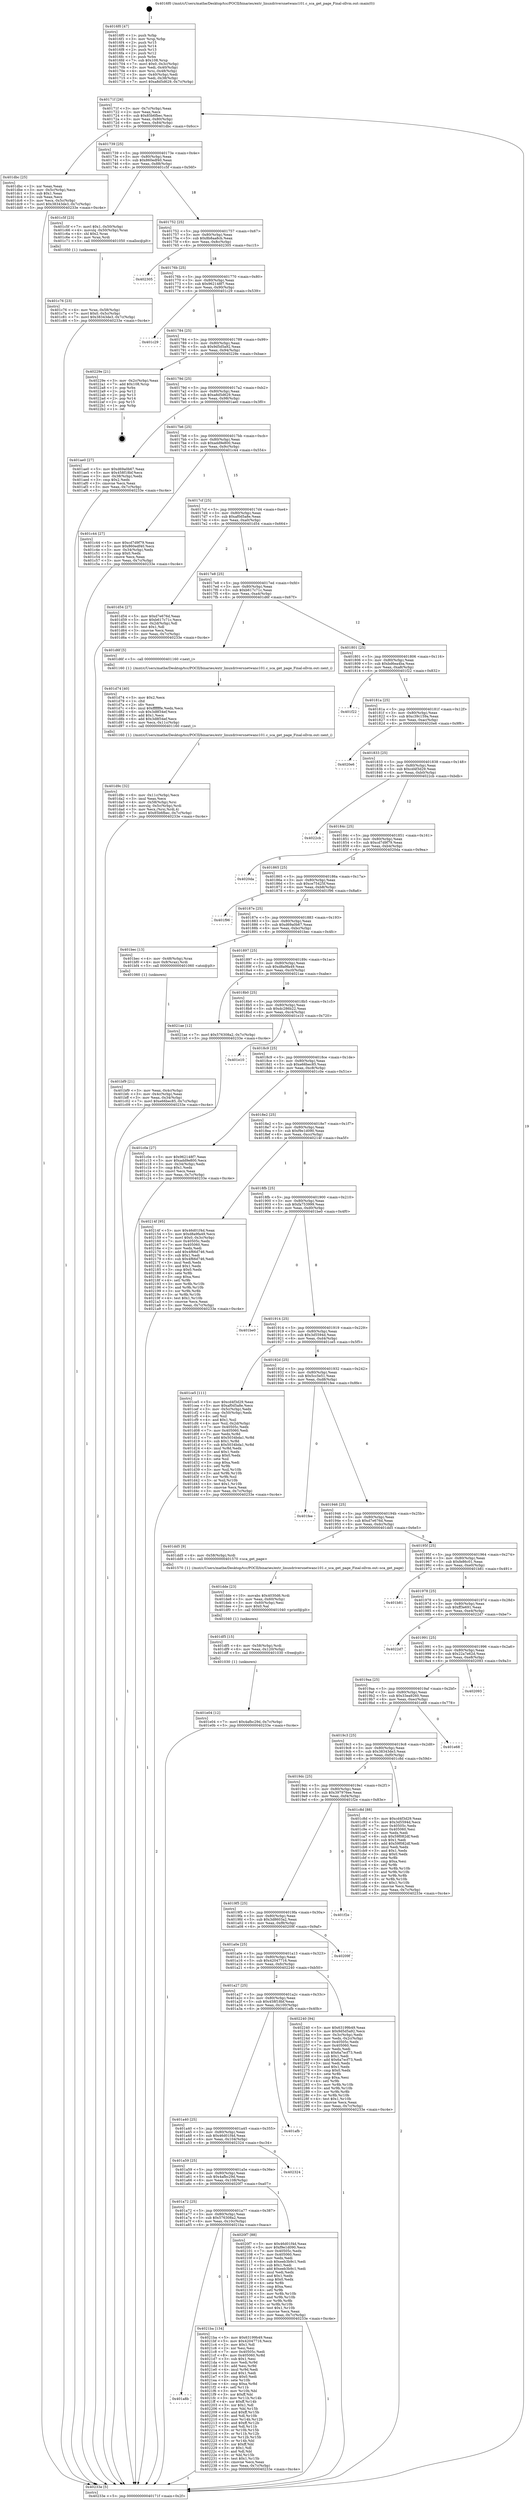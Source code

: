 digraph "0x4016f0" {
  label = "0x4016f0 (/mnt/c/Users/mathe/Desktop/tcc/POCII/binaries/extr_linuxdriversnetwanc101.c_sca_get_page_Final-ollvm.out::main(0))"
  labelloc = "t"
  node[shape=record]

  Entry [label="",width=0.3,height=0.3,shape=circle,fillcolor=black,style=filled]
  "0x40171f" [label="{
     0x40171f [26]\l
     | [instrs]\l
     &nbsp;&nbsp;0x40171f \<+3\>: mov -0x7c(%rbp),%eax\l
     &nbsp;&nbsp;0x401722 \<+2\>: mov %eax,%ecx\l
     &nbsp;&nbsp;0x401724 \<+6\>: sub $0x85b6fbec,%ecx\l
     &nbsp;&nbsp;0x40172a \<+3\>: mov %eax,-0x80(%rbp)\l
     &nbsp;&nbsp;0x40172d \<+6\>: mov %ecx,-0x84(%rbp)\l
     &nbsp;&nbsp;0x401733 \<+6\>: je 0000000000401dbc \<main+0x6cc\>\l
  }"]
  "0x401dbc" [label="{
     0x401dbc [25]\l
     | [instrs]\l
     &nbsp;&nbsp;0x401dbc \<+2\>: xor %eax,%eax\l
     &nbsp;&nbsp;0x401dbe \<+3\>: mov -0x5c(%rbp),%ecx\l
     &nbsp;&nbsp;0x401dc1 \<+3\>: sub $0x1,%eax\l
     &nbsp;&nbsp;0x401dc4 \<+2\>: sub %eax,%ecx\l
     &nbsp;&nbsp;0x401dc6 \<+3\>: mov %ecx,-0x5c(%rbp)\l
     &nbsp;&nbsp;0x401dc9 \<+7\>: movl $0x38343de3,-0x7c(%rbp)\l
     &nbsp;&nbsp;0x401dd0 \<+5\>: jmp 000000000040233e \<main+0xc4e\>\l
  }"]
  "0x401739" [label="{
     0x401739 [25]\l
     | [instrs]\l
     &nbsp;&nbsp;0x401739 \<+5\>: jmp 000000000040173e \<main+0x4e\>\l
     &nbsp;&nbsp;0x40173e \<+3\>: mov -0x80(%rbp),%eax\l
     &nbsp;&nbsp;0x401741 \<+5\>: sub $0x860edf40,%eax\l
     &nbsp;&nbsp;0x401746 \<+6\>: mov %eax,-0x88(%rbp)\l
     &nbsp;&nbsp;0x40174c \<+6\>: je 0000000000401c5f \<main+0x56f\>\l
  }"]
  Exit [label="",width=0.3,height=0.3,shape=circle,fillcolor=black,style=filled,peripheries=2]
  "0x401c5f" [label="{
     0x401c5f [23]\l
     | [instrs]\l
     &nbsp;&nbsp;0x401c5f \<+7\>: movl $0x1,-0x50(%rbp)\l
     &nbsp;&nbsp;0x401c66 \<+4\>: movslq -0x50(%rbp),%rax\l
     &nbsp;&nbsp;0x401c6a \<+4\>: shl $0x2,%rax\l
     &nbsp;&nbsp;0x401c6e \<+3\>: mov %rax,%rdi\l
     &nbsp;&nbsp;0x401c71 \<+5\>: call 0000000000401050 \<malloc@plt\>\l
     | [calls]\l
     &nbsp;&nbsp;0x401050 \{1\} (unknown)\l
  }"]
  "0x401752" [label="{
     0x401752 [25]\l
     | [instrs]\l
     &nbsp;&nbsp;0x401752 \<+5\>: jmp 0000000000401757 \<main+0x67\>\l
     &nbsp;&nbsp;0x401757 \<+3\>: mov -0x80(%rbp),%eax\l
     &nbsp;&nbsp;0x40175a \<+5\>: sub $0x8b8aa8cb,%eax\l
     &nbsp;&nbsp;0x40175f \<+6\>: mov %eax,-0x8c(%rbp)\l
     &nbsp;&nbsp;0x401765 \<+6\>: je 0000000000402305 \<main+0xc15\>\l
  }"]
  "0x401a8b" [label="{
     0x401a8b\l
  }", style=dashed]
  "0x402305" [label="{
     0x402305\l
  }", style=dashed]
  "0x40176b" [label="{
     0x40176b [25]\l
     | [instrs]\l
     &nbsp;&nbsp;0x40176b \<+5\>: jmp 0000000000401770 \<main+0x80\>\l
     &nbsp;&nbsp;0x401770 \<+3\>: mov -0x80(%rbp),%eax\l
     &nbsp;&nbsp;0x401773 \<+5\>: sub $0x962148f7,%eax\l
     &nbsp;&nbsp;0x401778 \<+6\>: mov %eax,-0x90(%rbp)\l
     &nbsp;&nbsp;0x40177e \<+6\>: je 0000000000401c29 \<main+0x539\>\l
  }"]
  "0x4021ba" [label="{
     0x4021ba [134]\l
     | [instrs]\l
     &nbsp;&nbsp;0x4021ba \<+5\>: mov $0x63199b49,%eax\l
     &nbsp;&nbsp;0x4021bf \<+5\>: mov $0x42047716,%ecx\l
     &nbsp;&nbsp;0x4021c4 \<+2\>: mov $0x1,%dl\l
     &nbsp;&nbsp;0x4021c6 \<+2\>: xor %esi,%esi\l
     &nbsp;&nbsp;0x4021c8 \<+7\>: mov 0x40505c,%edi\l
     &nbsp;&nbsp;0x4021cf \<+8\>: mov 0x405060,%r8d\l
     &nbsp;&nbsp;0x4021d7 \<+3\>: sub $0x1,%esi\l
     &nbsp;&nbsp;0x4021da \<+3\>: mov %edi,%r9d\l
     &nbsp;&nbsp;0x4021dd \<+3\>: add %esi,%r9d\l
     &nbsp;&nbsp;0x4021e0 \<+4\>: imul %r9d,%edi\l
     &nbsp;&nbsp;0x4021e4 \<+3\>: and $0x1,%edi\l
     &nbsp;&nbsp;0x4021e7 \<+3\>: cmp $0x0,%edi\l
     &nbsp;&nbsp;0x4021ea \<+4\>: sete %r10b\l
     &nbsp;&nbsp;0x4021ee \<+4\>: cmp $0xa,%r8d\l
     &nbsp;&nbsp;0x4021f2 \<+4\>: setl %r11b\l
     &nbsp;&nbsp;0x4021f6 \<+3\>: mov %r10b,%bl\l
     &nbsp;&nbsp;0x4021f9 \<+3\>: xor $0xff,%bl\l
     &nbsp;&nbsp;0x4021fc \<+3\>: mov %r11b,%r14b\l
     &nbsp;&nbsp;0x4021ff \<+4\>: xor $0xff,%r14b\l
     &nbsp;&nbsp;0x402203 \<+3\>: xor $0x1,%dl\l
     &nbsp;&nbsp;0x402206 \<+3\>: mov %bl,%r15b\l
     &nbsp;&nbsp;0x402209 \<+4\>: and $0xff,%r15b\l
     &nbsp;&nbsp;0x40220d \<+3\>: and %dl,%r10b\l
     &nbsp;&nbsp;0x402210 \<+3\>: mov %r14b,%r12b\l
     &nbsp;&nbsp;0x402213 \<+4\>: and $0xff,%r12b\l
     &nbsp;&nbsp;0x402217 \<+3\>: and %dl,%r11b\l
     &nbsp;&nbsp;0x40221a \<+3\>: or %r10b,%r15b\l
     &nbsp;&nbsp;0x40221d \<+3\>: or %r11b,%r12b\l
     &nbsp;&nbsp;0x402220 \<+3\>: xor %r12b,%r15b\l
     &nbsp;&nbsp;0x402223 \<+3\>: or %r14b,%bl\l
     &nbsp;&nbsp;0x402226 \<+3\>: xor $0xff,%bl\l
     &nbsp;&nbsp;0x402229 \<+3\>: or $0x1,%dl\l
     &nbsp;&nbsp;0x40222c \<+2\>: and %dl,%bl\l
     &nbsp;&nbsp;0x40222e \<+3\>: or %bl,%r15b\l
     &nbsp;&nbsp;0x402231 \<+4\>: test $0x1,%r15b\l
     &nbsp;&nbsp;0x402235 \<+3\>: cmovne %ecx,%eax\l
     &nbsp;&nbsp;0x402238 \<+3\>: mov %eax,-0x7c(%rbp)\l
     &nbsp;&nbsp;0x40223b \<+5\>: jmp 000000000040233e \<main+0xc4e\>\l
  }"]
  "0x401c29" [label="{
     0x401c29\l
  }", style=dashed]
  "0x401784" [label="{
     0x401784 [25]\l
     | [instrs]\l
     &nbsp;&nbsp;0x401784 \<+5\>: jmp 0000000000401789 \<main+0x99\>\l
     &nbsp;&nbsp;0x401789 \<+3\>: mov -0x80(%rbp),%eax\l
     &nbsp;&nbsp;0x40178c \<+5\>: sub $0x9d5d5a92,%eax\l
     &nbsp;&nbsp;0x401791 \<+6\>: mov %eax,-0x94(%rbp)\l
     &nbsp;&nbsp;0x401797 \<+6\>: je 000000000040229e \<main+0xbae\>\l
  }"]
  "0x401a72" [label="{
     0x401a72 [25]\l
     | [instrs]\l
     &nbsp;&nbsp;0x401a72 \<+5\>: jmp 0000000000401a77 \<main+0x387\>\l
     &nbsp;&nbsp;0x401a77 \<+3\>: mov -0x80(%rbp),%eax\l
     &nbsp;&nbsp;0x401a7a \<+5\>: sub $0x576308a2,%eax\l
     &nbsp;&nbsp;0x401a7f \<+6\>: mov %eax,-0x10c(%rbp)\l
     &nbsp;&nbsp;0x401a85 \<+6\>: je 00000000004021ba \<main+0xaca\>\l
  }"]
  "0x40229e" [label="{
     0x40229e [21]\l
     | [instrs]\l
     &nbsp;&nbsp;0x40229e \<+3\>: mov -0x2c(%rbp),%eax\l
     &nbsp;&nbsp;0x4022a1 \<+7\>: add $0x108,%rsp\l
     &nbsp;&nbsp;0x4022a8 \<+1\>: pop %rbx\l
     &nbsp;&nbsp;0x4022a9 \<+2\>: pop %r12\l
     &nbsp;&nbsp;0x4022ab \<+2\>: pop %r13\l
     &nbsp;&nbsp;0x4022ad \<+2\>: pop %r14\l
     &nbsp;&nbsp;0x4022af \<+2\>: pop %r15\l
     &nbsp;&nbsp;0x4022b1 \<+1\>: pop %rbp\l
     &nbsp;&nbsp;0x4022b2 \<+1\>: ret\l
  }"]
  "0x40179d" [label="{
     0x40179d [25]\l
     | [instrs]\l
     &nbsp;&nbsp;0x40179d \<+5\>: jmp 00000000004017a2 \<main+0xb2\>\l
     &nbsp;&nbsp;0x4017a2 \<+3\>: mov -0x80(%rbp),%eax\l
     &nbsp;&nbsp;0x4017a5 \<+5\>: sub $0xa8d5d629,%eax\l
     &nbsp;&nbsp;0x4017aa \<+6\>: mov %eax,-0x98(%rbp)\l
     &nbsp;&nbsp;0x4017b0 \<+6\>: je 0000000000401ae0 \<main+0x3f0\>\l
  }"]
  "0x4020f7" [label="{
     0x4020f7 [88]\l
     | [instrs]\l
     &nbsp;&nbsp;0x4020f7 \<+5\>: mov $0x46d01f4d,%eax\l
     &nbsp;&nbsp;0x4020fc \<+5\>: mov $0xf9e1d090,%ecx\l
     &nbsp;&nbsp;0x402101 \<+7\>: mov 0x40505c,%edx\l
     &nbsp;&nbsp;0x402108 \<+7\>: mov 0x405060,%esi\l
     &nbsp;&nbsp;0x40210f \<+2\>: mov %edx,%edi\l
     &nbsp;&nbsp;0x402111 \<+6\>: sub $0xeeb3b9c1,%edi\l
     &nbsp;&nbsp;0x402117 \<+3\>: sub $0x1,%edi\l
     &nbsp;&nbsp;0x40211a \<+6\>: add $0xeeb3b9c1,%edi\l
     &nbsp;&nbsp;0x402120 \<+3\>: imul %edi,%edx\l
     &nbsp;&nbsp;0x402123 \<+3\>: and $0x1,%edx\l
     &nbsp;&nbsp;0x402126 \<+3\>: cmp $0x0,%edx\l
     &nbsp;&nbsp;0x402129 \<+4\>: sete %r8b\l
     &nbsp;&nbsp;0x40212d \<+3\>: cmp $0xa,%esi\l
     &nbsp;&nbsp;0x402130 \<+4\>: setl %r9b\l
     &nbsp;&nbsp;0x402134 \<+3\>: mov %r8b,%r10b\l
     &nbsp;&nbsp;0x402137 \<+3\>: and %r9b,%r10b\l
     &nbsp;&nbsp;0x40213a \<+3\>: xor %r9b,%r8b\l
     &nbsp;&nbsp;0x40213d \<+3\>: or %r8b,%r10b\l
     &nbsp;&nbsp;0x402140 \<+4\>: test $0x1,%r10b\l
     &nbsp;&nbsp;0x402144 \<+3\>: cmovne %ecx,%eax\l
     &nbsp;&nbsp;0x402147 \<+3\>: mov %eax,-0x7c(%rbp)\l
     &nbsp;&nbsp;0x40214a \<+5\>: jmp 000000000040233e \<main+0xc4e\>\l
  }"]
  "0x401ae0" [label="{
     0x401ae0 [27]\l
     | [instrs]\l
     &nbsp;&nbsp;0x401ae0 \<+5\>: mov $0xd69a0b67,%eax\l
     &nbsp;&nbsp;0x401ae5 \<+5\>: mov $0x458f18bf,%ecx\l
     &nbsp;&nbsp;0x401aea \<+3\>: mov -0x38(%rbp),%edx\l
     &nbsp;&nbsp;0x401aed \<+3\>: cmp $0x2,%edx\l
     &nbsp;&nbsp;0x401af0 \<+3\>: cmovne %ecx,%eax\l
     &nbsp;&nbsp;0x401af3 \<+3\>: mov %eax,-0x7c(%rbp)\l
     &nbsp;&nbsp;0x401af6 \<+5\>: jmp 000000000040233e \<main+0xc4e\>\l
  }"]
  "0x4017b6" [label="{
     0x4017b6 [25]\l
     | [instrs]\l
     &nbsp;&nbsp;0x4017b6 \<+5\>: jmp 00000000004017bb \<main+0xcb\>\l
     &nbsp;&nbsp;0x4017bb \<+3\>: mov -0x80(%rbp),%eax\l
     &nbsp;&nbsp;0x4017be \<+5\>: sub $0xadd9e800,%eax\l
     &nbsp;&nbsp;0x4017c3 \<+6\>: mov %eax,-0x9c(%rbp)\l
     &nbsp;&nbsp;0x4017c9 \<+6\>: je 0000000000401c44 \<main+0x554\>\l
  }"]
  "0x40233e" [label="{
     0x40233e [5]\l
     | [instrs]\l
     &nbsp;&nbsp;0x40233e \<+5\>: jmp 000000000040171f \<main+0x2f\>\l
  }"]
  "0x4016f0" [label="{
     0x4016f0 [47]\l
     | [instrs]\l
     &nbsp;&nbsp;0x4016f0 \<+1\>: push %rbp\l
     &nbsp;&nbsp;0x4016f1 \<+3\>: mov %rsp,%rbp\l
     &nbsp;&nbsp;0x4016f4 \<+2\>: push %r15\l
     &nbsp;&nbsp;0x4016f6 \<+2\>: push %r14\l
     &nbsp;&nbsp;0x4016f8 \<+2\>: push %r13\l
     &nbsp;&nbsp;0x4016fa \<+2\>: push %r12\l
     &nbsp;&nbsp;0x4016fc \<+1\>: push %rbx\l
     &nbsp;&nbsp;0x4016fd \<+7\>: sub $0x108,%rsp\l
     &nbsp;&nbsp;0x401704 \<+7\>: movl $0x0,-0x3c(%rbp)\l
     &nbsp;&nbsp;0x40170b \<+3\>: mov %edi,-0x40(%rbp)\l
     &nbsp;&nbsp;0x40170e \<+4\>: mov %rsi,-0x48(%rbp)\l
     &nbsp;&nbsp;0x401712 \<+3\>: mov -0x40(%rbp),%edi\l
     &nbsp;&nbsp;0x401715 \<+3\>: mov %edi,-0x38(%rbp)\l
     &nbsp;&nbsp;0x401718 \<+7\>: movl $0xa8d5d629,-0x7c(%rbp)\l
  }"]
  "0x401a59" [label="{
     0x401a59 [25]\l
     | [instrs]\l
     &nbsp;&nbsp;0x401a59 \<+5\>: jmp 0000000000401a5e \<main+0x36e\>\l
     &nbsp;&nbsp;0x401a5e \<+3\>: mov -0x80(%rbp),%eax\l
     &nbsp;&nbsp;0x401a61 \<+5\>: sub $0x4afbc29d,%eax\l
     &nbsp;&nbsp;0x401a66 \<+6\>: mov %eax,-0x108(%rbp)\l
     &nbsp;&nbsp;0x401a6c \<+6\>: je 00000000004020f7 \<main+0xa07\>\l
  }"]
  "0x401c44" [label="{
     0x401c44 [27]\l
     | [instrs]\l
     &nbsp;&nbsp;0x401c44 \<+5\>: mov $0xcd7d9f79,%eax\l
     &nbsp;&nbsp;0x401c49 \<+5\>: mov $0x860edf40,%ecx\l
     &nbsp;&nbsp;0x401c4e \<+3\>: mov -0x34(%rbp),%edx\l
     &nbsp;&nbsp;0x401c51 \<+3\>: cmp $0x0,%edx\l
     &nbsp;&nbsp;0x401c54 \<+3\>: cmove %ecx,%eax\l
     &nbsp;&nbsp;0x401c57 \<+3\>: mov %eax,-0x7c(%rbp)\l
     &nbsp;&nbsp;0x401c5a \<+5\>: jmp 000000000040233e \<main+0xc4e\>\l
  }"]
  "0x4017cf" [label="{
     0x4017cf [25]\l
     | [instrs]\l
     &nbsp;&nbsp;0x4017cf \<+5\>: jmp 00000000004017d4 \<main+0xe4\>\l
     &nbsp;&nbsp;0x4017d4 \<+3\>: mov -0x80(%rbp),%eax\l
     &nbsp;&nbsp;0x4017d7 \<+5\>: sub $0xaf0d5a8e,%eax\l
     &nbsp;&nbsp;0x4017dc \<+6\>: mov %eax,-0xa0(%rbp)\l
     &nbsp;&nbsp;0x4017e2 \<+6\>: je 0000000000401d54 \<main+0x664\>\l
  }"]
  "0x402324" [label="{
     0x402324\l
  }", style=dashed]
  "0x401d54" [label="{
     0x401d54 [27]\l
     | [instrs]\l
     &nbsp;&nbsp;0x401d54 \<+5\>: mov $0xd7e676d,%eax\l
     &nbsp;&nbsp;0x401d59 \<+5\>: mov $0xb617c71c,%ecx\l
     &nbsp;&nbsp;0x401d5e \<+3\>: mov -0x2d(%rbp),%dl\l
     &nbsp;&nbsp;0x401d61 \<+3\>: test $0x1,%dl\l
     &nbsp;&nbsp;0x401d64 \<+3\>: cmovne %ecx,%eax\l
     &nbsp;&nbsp;0x401d67 \<+3\>: mov %eax,-0x7c(%rbp)\l
     &nbsp;&nbsp;0x401d6a \<+5\>: jmp 000000000040233e \<main+0xc4e\>\l
  }"]
  "0x4017e8" [label="{
     0x4017e8 [25]\l
     | [instrs]\l
     &nbsp;&nbsp;0x4017e8 \<+5\>: jmp 00000000004017ed \<main+0xfd\>\l
     &nbsp;&nbsp;0x4017ed \<+3\>: mov -0x80(%rbp),%eax\l
     &nbsp;&nbsp;0x4017f0 \<+5\>: sub $0xb617c71c,%eax\l
     &nbsp;&nbsp;0x4017f5 \<+6\>: mov %eax,-0xa4(%rbp)\l
     &nbsp;&nbsp;0x4017fb \<+6\>: je 0000000000401d6f \<main+0x67f\>\l
  }"]
  "0x401a40" [label="{
     0x401a40 [25]\l
     | [instrs]\l
     &nbsp;&nbsp;0x401a40 \<+5\>: jmp 0000000000401a45 \<main+0x355\>\l
     &nbsp;&nbsp;0x401a45 \<+3\>: mov -0x80(%rbp),%eax\l
     &nbsp;&nbsp;0x401a48 \<+5\>: sub $0x46d01f4d,%eax\l
     &nbsp;&nbsp;0x401a4d \<+6\>: mov %eax,-0x104(%rbp)\l
     &nbsp;&nbsp;0x401a53 \<+6\>: je 0000000000402324 \<main+0xc34\>\l
  }"]
  "0x401d6f" [label="{
     0x401d6f [5]\l
     | [instrs]\l
     &nbsp;&nbsp;0x401d6f \<+5\>: call 0000000000401160 \<next_i\>\l
     | [calls]\l
     &nbsp;&nbsp;0x401160 \{1\} (/mnt/c/Users/mathe/Desktop/tcc/POCII/binaries/extr_linuxdriversnetwanc101.c_sca_get_page_Final-ollvm.out::next_i)\l
  }"]
  "0x401801" [label="{
     0x401801 [25]\l
     | [instrs]\l
     &nbsp;&nbsp;0x401801 \<+5\>: jmp 0000000000401806 \<main+0x116\>\l
     &nbsp;&nbsp;0x401806 \<+3\>: mov -0x80(%rbp),%eax\l
     &nbsp;&nbsp;0x401809 \<+5\>: sub $0xbd6ea4ba,%eax\l
     &nbsp;&nbsp;0x40180e \<+6\>: mov %eax,-0xa8(%rbp)\l
     &nbsp;&nbsp;0x401814 \<+6\>: je 0000000000401f22 \<main+0x832\>\l
  }"]
  "0x401afb" [label="{
     0x401afb\l
  }", style=dashed]
  "0x401f22" [label="{
     0x401f22\l
  }", style=dashed]
  "0x40181a" [label="{
     0x40181a [25]\l
     | [instrs]\l
     &nbsp;&nbsp;0x40181a \<+5\>: jmp 000000000040181f \<main+0x12f\>\l
     &nbsp;&nbsp;0x40181f \<+3\>: mov -0x80(%rbp),%eax\l
     &nbsp;&nbsp;0x401822 \<+5\>: sub $0xc39c159a,%eax\l
     &nbsp;&nbsp;0x401827 \<+6\>: mov %eax,-0xac(%rbp)\l
     &nbsp;&nbsp;0x40182d \<+6\>: je 00000000004020e6 \<main+0x9f6\>\l
  }"]
  "0x401a27" [label="{
     0x401a27 [25]\l
     | [instrs]\l
     &nbsp;&nbsp;0x401a27 \<+5\>: jmp 0000000000401a2c \<main+0x33c\>\l
     &nbsp;&nbsp;0x401a2c \<+3\>: mov -0x80(%rbp),%eax\l
     &nbsp;&nbsp;0x401a2f \<+5\>: sub $0x458f18bf,%eax\l
     &nbsp;&nbsp;0x401a34 \<+6\>: mov %eax,-0x100(%rbp)\l
     &nbsp;&nbsp;0x401a3a \<+6\>: je 0000000000401afb \<main+0x40b\>\l
  }"]
  "0x4020e6" [label="{
     0x4020e6\l
  }", style=dashed]
  "0x401833" [label="{
     0x401833 [25]\l
     | [instrs]\l
     &nbsp;&nbsp;0x401833 \<+5\>: jmp 0000000000401838 \<main+0x148\>\l
     &nbsp;&nbsp;0x401838 \<+3\>: mov -0x80(%rbp),%eax\l
     &nbsp;&nbsp;0x40183b \<+5\>: sub $0xcd4f3d29,%eax\l
     &nbsp;&nbsp;0x401840 \<+6\>: mov %eax,-0xb0(%rbp)\l
     &nbsp;&nbsp;0x401846 \<+6\>: je 00000000004022cb \<main+0xbdb\>\l
  }"]
  "0x402240" [label="{
     0x402240 [94]\l
     | [instrs]\l
     &nbsp;&nbsp;0x402240 \<+5\>: mov $0x63199b49,%eax\l
     &nbsp;&nbsp;0x402245 \<+5\>: mov $0x9d5d5a92,%ecx\l
     &nbsp;&nbsp;0x40224a \<+3\>: mov -0x3c(%rbp),%edx\l
     &nbsp;&nbsp;0x40224d \<+3\>: mov %edx,-0x2c(%rbp)\l
     &nbsp;&nbsp;0x402250 \<+7\>: mov 0x40505c,%edx\l
     &nbsp;&nbsp;0x402257 \<+7\>: mov 0x405060,%esi\l
     &nbsp;&nbsp;0x40225e \<+2\>: mov %edx,%edi\l
     &nbsp;&nbsp;0x402260 \<+6\>: sub $0x6a7ecf73,%edi\l
     &nbsp;&nbsp;0x402266 \<+3\>: sub $0x1,%edi\l
     &nbsp;&nbsp;0x402269 \<+6\>: add $0x6a7ecf73,%edi\l
     &nbsp;&nbsp;0x40226f \<+3\>: imul %edi,%edx\l
     &nbsp;&nbsp;0x402272 \<+3\>: and $0x1,%edx\l
     &nbsp;&nbsp;0x402275 \<+3\>: cmp $0x0,%edx\l
     &nbsp;&nbsp;0x402278 \<+4\>: sete %r8b\l
     &nbsp;&nbsp;0x40227c \<+3\>: cmp $0xa,%esi\l
     &nbsp;&nbsp;0x40227f \<+4\>: setl %r9b\l
     &nbsp;&nbsp;0x402283 \<+3\>: mov %r8b,%r10b\l
     &nbsp;&nbsp;0x402286 \<+3\>: and %r9b,%r10b\l
     &nbsp;&nbsp;0x402289 \<+3\>: xor %r9b,%r8b\l
     &nbsp;&nbsp;0x40228c \<+3\>: or %r8b,%r10b\l
     &nbsp;&nbsp;0x40228f \<+4\>: test $0x1,%r10b\l
     &nbsp;&nbsp;0x402293 \<+3\>: cmovne %ecx,%eax\l
     &nbsp;&nbsp;0x402296 \<+3\>: mov %eax,-0x7c(%rbp)\l
     &nbsp;&nbsp;0x402299 \<+5\>: jmp 000000000040233e \<main+0xc4e\>\l
  }"]
  "0x4022cb" [label="{
     0x4022cb\l
  }", style=dashed]
  "0x40184c" [label="{
     0x40184c [25]\l
     | [instrs]\l
     &nbsp;&nbsp;0x40184c \<+5\>: jmp 0000000000401851 \<main+0x161\>\l
     &nbsp;&nbsp;0x401851 \<+3\>: mov -0x80(%rbp),%eax\l
     &nbsp;&nbsp;0x401854 \<+5\>: sub $0xcd7d9f79,%eax\l
     &nbsp;&nbsp;0x401859 \<+6\>: mov %eax,-0xb4(%rbp)\l
     &nbsp;&nbsp;0x40185f \<+6\>: je 00000000004020da \<main+0x9ea\>\l
  }"]
  "0x401a0e" [label="{
     0x401a0e [25]\l
     | [instrs]\l
     &nbsp;&nbsp;0x401a0e \<+5\>: jmp 0000000000401a13 \<main+0x323\>\l
     &nbsp;&nbsp;0x401a13 \<+3\>: mov -0x80(%rbp),%eax\l
     &nbsp;&nbsp;0x401a16 \<+5\>: sub $0x42047716,%eax\l
     &nbsp;&nbsp;0x401a1b \<+6\>: mov %eax,-0xfc(%rbp)\l
     &nbsp;&nbsp;0x401a21 \<+6\>: je 0000000000402240 \<main+0xb50\>\l
  }"]
  "0x4020da" [label="{
     0x4020da\l
  }", style=dashed]
  "0x401865" [label="{
     0x401865 [25]\l
     | [instrs]\l
     &nbsp;&nbsp;0x401865 \<+5\>: jmp 000000000040186a \<main+0x17a\>\l
     &nbsp;&nbsp;0x40186a \<+3\>: mov -0x80(%rbp),%eax\l
     &nbsp;&nbsp;0x40186d \<+5\>: sub $0xce75425f,%eax\l
     &nbsp;&nbsp;0x401872 \<+6\>: mov %eax,-0xb8(%rbp)\l
     &nbsp;&nbsp;0x401878 \<+6\>: je 0000000000401f96 \<main+0x8a6\>\l
  }"]
  "0x40209f" [label="{
     0x40209f\l
  }", style=dashed]
  "0x401f96" [label="{
     0x401f96\l
  }", style=dashed]
  "0x40187e" [label="{
     0x40187e [25]\l
     | [instrs]\l
     &nbsp;&nbsp;0x40187e \<+5\>: jmp 0000000000401883 \<main+0x193\>\l
     &nbsp;&nbsp;0x401883 \<+3\>: mov -0x80(%rbp),%eax\l
     &nbsp;&nbsp;0x401886 \<+5\>: sub $0xd69a0b67,%eax\l
     &nbsp;&nbsp;0x40188b \<+6\>: mov %eax,-0xbc(%rbp)\l
     &nbsp;&nbsp;0x401891 \<+6\>: je 0000000000401bec \<main+0x4fc\>\l
  }"]
  "0x4019f5" [label="{
     0x4019f5 [25]\l
     | [instrs]\l
     &nbsp;&nbsp;0x4019f5 \<+5\>: jmp 00000000004019fa \<main+0x30a\>\l
     &nbsp;&nbsp;0x4019fa \<+3\>: mov -0x80(%rbp),%eax\l
     &nbsp;&nbsp;0x4019fd \<+5\>: sub $0x3d8603a2,%eax\l
     &nbsp;&nbsp;0x401a02 \<+6\>: mov %eax,-0xf8(%rbp)\l
     &nbsp;&nbsp;0x401a08 \<+6\>: je 000000000040209f \<main+0x9af\>\l
  }"]
  "0x401bec" [label="{
     0x401bec [13]\l
     | [instrs]\l
     &nbsp;&nbsp;0x401bec \<+4\>: mov -0x48(%rbp),%rax\l
     &nbsp;&nbsp;0x401bf0 \<+4\>: mov 0x8(%rax),%rdi\l
     &nbsp;&nbsp;0x401bf4 \<+5\>: call 0000000000401060 \<atoi@plt\>\l
     | [calls]\l
     &nbsp;&nbsp;0x401060 \{1\} (unknown)\l
  }"]
  "0x401897" [label="{
     0x401897 [25]\l
     | [instrs]\l
     &nbsp;&nbsp;0x401897 \<+5\>: jmp 000000000040189c \<main+0x1ac\>\l
     &nbsp;&nbsp;0x40189c \<+3\>: mov -0x80(%rbp),%eax\l
     &nbsp;&nbsp;0x40189f \<+5\>: sub $0xd8a9fa49,%eax\l
     &nbsp;&nbsp;0x4018a4 \<+6\>: mov %eax,-0xc0(%rbp)\l
     &nbsp;&nbsp;0x4018aa \<+6\>: je 00000000004021ae \<main+0xabe\>\l
  }"]
  "0x401bf9" [label="{
     0x401bf9 [21]\l
     | [instrs]\l
     &nbsp;&nbsp;0x401bf9 \<+3\>: mov %eax,-0x4c(%rbp)\l
     &nbsp;&nbsp;0x401bfc \<+3\>: mov -0x4c(%rbp),%eax\l
     &nbsp;&nbsp;0x401bff \<+3\>: mov %eax,-0x34(%rbp)\l
     &nbsp;&nbsp;0x401c02 \<+7\>: movl $0xe66bec85,-0x7c(%rbp)\l
     &nbsp;&nbsp;0x401c09 \<+5\>: jmp 000000000040233e \<main+0xc4e\>\l
  }"]
  "0x401f2e" [label="{
     0x401f2e\l
  }", style=dashed]
  "0x4021ae" [label="{
     0x4021ae [12]\l
     | [instrs]\l
     &nbsp;&nbsp;0x4021ae \<+7\>: movl $0x576308a2,-0x7c(%rbp)\l
     &nbsp;&nbsp;0x4021b5 \<+5\>: jmp 000000000040233e \<main+0xc4e\>\l
  }"]
  "0x4018b0" [label="{
     0x4018b0 [25]\l
     | [instrs]\l
     &nbsp;&nbsp;0x4018b0 \<+5\>: jmp 00000000004018b5 \<main+0x1c5\>\l
     &nbsp;&nbsp;0x4018b5 \<+3\>: mov -0x80(%rbp),%eax\l
     &nbsp;&nbsp;0x4018b8 \<+5\>: sub $0xdc286b22,%eax\l
     &nbsp;&nbsp;0x4018bd \<+6\>: mov %eax,-0xc4(%rbp)\l
     &nbsp;&nbsp;0x4018c3 \<+6\>: je 0000000000401e10 \<main+0x720\>\l
  }"]
  "0x401e04" [label="{
     0x401e04 [12]\l
     | [instrs]\l
     &nbsp;&nbsp;0x401e04 \<+7\>: movl $0x4afbc29d,-0x7c(%rbp)\l
     &nbsp;&nbsp;0x401e0b \<+5\>: jmp 000000000040233e \<main+0xc4e\>\l
  }"]
  "0x401e10" [label="{
     0x401e10\l
  }", style=dashed]
  "0x4018c9" [label="{
     0x4018c9 [25]\l
     | [instrs]\l
     &nbsp;&nbsp;0x4018c9 \<+5\>: jmp 00000000004018ce \<main+0x1de\>\l
     &nbsp;&nbsp;0x4018ce \<+3\>: mov -0x80(%rbp),%eax\l
     &nbsp;&nbsp;0x4018d1 \<+5\>: sub $0xe66bec85,%eax\l
     &nbsp;&nbsp;0x4018d6 \<+6\>: mov %eax,-0xc8(%rbp)\l
     &nbsp;&nbsp;0x4018dc \<+6\>: je 0000000000401c0e \<main+0x51e\>\l
  }"]
  "0x401df5" [label="{
     0x401df5 [15]\l
     | [instrs]\l
     &nbsp;&nbsp;0x401df5 \<+4\>: mov -0x58(%rbp),%rdi\l
     &nbsp;&nbsp;0x401df9 \<+6\>: mov %eax,-0x120(%rbp)\l
     &nbsp;&nbsp;0x401dff \<+5\>: call 0000000000401030 \<free@plt\>\l
     | [calls]\l
     &nbsp;&nbsp;0x401030 \{1\} (unknown)\l
  }"]
  "0x401c0e" [label="{
     0x401c0e [27]\l
     | [instrs]\l
     &nbsp;&nbsp;0x401c0e \<+5\>: mov $0x962148f7,%eax\l
     &nbsp;&nbsp;0x401c13 \<+5\>: mov $0xadd9e800,%ecx\l
     &nbsp;&nbsp;0x401c18 \<+3\>: mov -0x34(%rbp),%edx\l
     &nbsp;&nbsp;0x401c1b \<+3\>: cmp $0x1,%edx\l
     &nbsp;&nbsp;0x401c1e \<+3\>: cmovl %ecx,%eax\l
     &nbsp;&nbsp;0x401c21 \<+3\>: mov %eax,-0x7c(%rbp)\l
     &nbsp;&nbsp;0x401c24 \<+5\>: jmp 000000000040233e \<main+0xc4e\>\l
  }"]
  "0x4018e2" [label="{
     0x4018e2 [25]\l
     | [instrs]\l
     &nbsp;&nbsp;0x4018e2 \<+5\>: jmp 00000000004018e7 \<main+0x1f7\>\l
     &nbsp;&nbsp;0x4018e7 \<+3\>: mov -0x80(%rbp),%eax\l
     &nbsp;&nbsp;0x4018ea \<+5\>: sub $0xf9e1d090,%eax\l
     &nbsp;&nbsp;0x4018ef \<+6\>: mov %eax,-0xcc(%rbp)\l
     &nbsp;&nbsp;0x4018f5 \<+6\>: je 000000000040214f \<main+0xa5f\>\l
  }"]
  "0x401c76" [label="{
     0x401c76 [23]\l
     | [instrs]\l
     &nbsp;&nbsp;0x401c76 \<+4\>: mov %rax,-0x58(%rbp)\l
     &nbsp;&nbsp;0x401c7a \<+7\>: movl $0x0,-0x5c(%rbp)\l
     &nbsp;&nbsp;0x401c81 \<+7\>: movl $0x38343de3,-0x7c(%rbp)\l
     &nbsp;&nbsp;0x401c88 \<+5\>: jmp 000000000040233e \<main+0xc4e\>\l
  }"]
  "0x401dde" [label="{
     0x401dde [23]\l
     | [instrs]\l
     &nbsp;&nbsp;0x401dde \<+10\>: movabs $0x4030d6,%rdi\l
     &nbsp;&nbsp;0x401de8 \<+3\>: mov %eax,-0x60(%rbp)\l
     &nbsp;&nbsp;0x401deb \<+3\>: mov -0x60(%rbp),%esi\l
     &nbsp;&nbsp;0x401dee \<+2\>: mov $0x0,%al\l
     &nbsp;&nbsp;0x401df0 \<+5\>: call 0000000000401040 \<printf@plt\>\l
     | [calls]\l
     &nbsp;&nbsp;0x401040 \{1\} (unknown)\l
  }"]
  "0x40214f" [label="{
     0x40214f [95]\l
     | [instrs]\l
     &nbsp;&nbsp;0x40214f \<+5\>: mov $0x46d01f4d,%eax\l
     &nbsp;&nbsp;0x402154 \<+5\>: mov $0xd8a9fa49,%ecx\l
     &nbsp;&nbsp;0x402159 \<+7\>: movl $0x0,-0x3c(%rbp)\l
     &nbsp;&nbsp;0x402160 \<+7\>: mov 0x40505c,%edx\l
     &nbsp;&nbsp;0x402167 \<+7\>: mov 0x405060,%esi\l
     &nbsp;&nbsp;0x40216e \<+2\>: mov %edx,%edi\l
     &nbsp;&nbsp;0x402170 \<+6\>: add $0x4f66d746,%edi\l
     &nbsp;&nbsp;0x402176 \<+3\>: sub $0x1,%edi\l
     &nbsp;&nbsp;0x402179 \<+6\>: sub $0x4f66d746,%edi\l
     &nbsp;&nbsp;0x40217f \<+3\>: imul %edi,%edx\l
     &nbsp;&nbsp;0x402182 \<+3\>: and $0x1,%edx\l
     &nbsp;&nbsp;0x402185 \<+3\>: cmp $0x0,%edx\l
     &nbsp;&nbsp;0x402188 \<+4\>: sete %r8b\l
     &nbsp;&nbsp;0x40218c \<+3\>: cmp $0xa,%esi\l
     &nbsp;&nbsp;0x40218f \<+4\>: setl %r9b\l
     &nbsp;&nbsp;0x402193 \<+3\>: mov %r8b,%r10b\l
     &nbsp;&nbsp;0x402196 \<+3\>: and %r9b,%r10b\l
     &nbsp;&nbsp;0x402199 \<+3\>: xor %r9b,%r8b\l
     &nbsp;&nbsp;0x40219c \<+3\>: or %r8b,%r10b\l
     &nbsp;&nbsp;0x40219f \<+4\>: test $0x1,%r10b\l
     &nbsp;&nbsp;0x4021a3 \<+3\>: cmovne %ecx,%eax\l
     &nbsp;&nbsp;0x4021a6 \<+3\>: mov %eax,-0x7c(%rbp)\l
     &nbsp;&nbsp;0x4021a9 \<+5\>: jmp 000000000040233e \<main+0xc4e\>\l
  }"]
  "0x4018fb" [label="{
     0x4018fb [25]\l
     | [instrs]\l
     &nbsp;&nbsp;0x4018fb \<+5\>: jmp 0000000000401900 \<main+0x210\>\l
     &nbsp;&nbsp;0x401900 \<+3\>: mov -0x80(%rbp),%eax\l
     &nbsp;&nbsp;0x401903 \<+5\>: sub $0xfa753999,%eax\l
     &nbsp;&nbsp;0x401908 \<+6\>: mov %eax,-0xd0(%rbp)\l
     &nbsp;&nbsp;0x40190e \<+6\>: je 0000000000401be0 \<main+0x4f0\>\l
  }"]
  "0x401d9c" [label="{
     0x401d9c [32]\l
     | [instrs]\l
     &nbsp;&nbsp;0x401d9c \<+6\>: mov -0x11c(%rbp),%ecx\l
     &nbsp;&nbsp;0x401da2 \<+3\>: imul %eax,%ecx\l
     &nbsp;&nbsp;0x401da5 \<+4\>: mov -0x58(%rbp),%rsi\l
     &nbsp;&nbsp;0x401da9 \<+4\>: movslq -0x5c(%rbp),%rdi\l
     &nbsp;&nbsp;0x401dad \<+3\>: mov %ecx,(%rsi,%rdi,4)\l
     &nbsp;&nbsp;0x401db0 \<+7\>: movl $0x85b6fbec,-0x7c(%rbp)\l
     &nbsp;&nbsp;0x401db7 \<+5\>: jmp 000000000040233e \<main+0xc4e\>\l
  }"]
  "0x401be0" [label="{
     0x401be0\l
  }", style=dashed]
  "0x401914" [label="{
     0x401914 [25]\l
     | [instrs]\l
     &nbsp;&nbsp;0x401914 \<+5\>: jmp 0000000000401919 \<main+0x229\>\l
     &nbsp;&nbsp;0x401919 \<+3\>: mov -0x80(%rbp),%eax\l
     &nbsp;&nbsp;0x40191c \<+5\>: sub $0x3d5594d,%eax\l
     &nbsp;&nbsp;0x401921 \<+6\>: mov %eax,-0xd4(%rbp)\l
     &nbsp;&nbsp;0x401927 \<+6\>: je 0000000000401ce5 \<main+0x5f5\>\l
  }"]
  "0x401d74" [label="{
     0x401d74 [40]\l
     | [instrs]\l
     &nbsp;&nbsp;0x401d74 \<+5\>: mov $0x2,%ecx\l
     &nbsp;&nbsp;0x401d79 \<+1\>: cltd\l
     &nbsp;&nbsp;0x401d7a \<+2\>: idiv %ecx\l
     &nbsp;&nbsp;0x401d7c \<+6\>: imul $0xfffffffe,%edx,%ecx\l
     &nbsp;&nbsp;0x401d82 \<+6\>: sub $0x3d8f34ef,%ecx\l
     &nbsp;&nbsp;0x401d88 \<+3\>: add $0x1,%ecx\l
     &nbsp;&nbsp;0x401d8b \<+6\>: add $0x3d8f34ef,%ecx\l
     &nbsp;&nbsp;0x401d91 \<+6\>: mov %ecx,-0x11c(%rbp)\l
     &nbsp;&nbsp;0x401d97 \<+5\>: call 0000000000401160 \<next_i\>\l
     | [calls]\l
     &nbsp;&nbsp;0x401160 \{1\} (/mnt/c/Users/mathe/Desktop/tcc/POCII/binaries/extr_linuxdriversnetwanc101.c_sca_get_page_Final-ollvm.out::next_i)\l
  }"]
  "0x401ce5" [label="{
     0x401ce5 [111]\l
     | [instrs]\l
     &nbsp;&nbsp;0x401ce5 \<+5\>: mov $0xcd4f3d29,%eax\l
     &nbsp;&nbsp;0x401cea \<+5\>: mov $0xaf0d5a8e,%ecx\l
     &nbsp;&nbsp;0x401cef \<+3\>: mov -0x5c(%rbp),%edx\l
     &nbsp;&nbsp;0x401cf2 \<+3\>: cmp -0x50(%rbp),%edx\l
     &nbsp;&nbsp;0x401cf5 \<+4\>: setl %sil\l
     &nbsp;&nbsp;0x401cf9 \<+4\>: and $0x1,%sil\l
     &nbsp;&nbsp;0x401cfd \<+4\>: mov %sil,-0x2d(%rbp)\l
     &nbsp;&nbsp;0x401d01 \<+7\>: mov 0x40505c,%edx\l
     &nbsp;&nbsp;0x401d08 \<+7\>: mov 0x405060,%edi\l
     &nbsp;&nbsp;0x401d0f \<+3\>: mov %edx,%r8d\l
     &nbsp;&nbsp;0x401d12 \<+7\>: add $0x5034bda1,%r8d\l
     &nbsp;&nbsp;0x401d19 \<+4\>: sub $0x1,%r8d\l
     &nbsp;&nbsp;0x401d1d \<+7\>: sub $0x5034bda1,%r8d\l
     &nbsp;&nbsp;0x401d24 \<+4\>: imul %r8d,%edx\l
     &nbsp;&nbsp;0x401d28 \<+3\>: and $0x1,%edx\l
     &nbsp;&nbsp;0x401d2b \<+3\>: cmp $0x0,%edx\l
     &nbsp;&nbsp;0x401d2e \<+4\>: sete %sil\l
     &nbsp;&nbsp;0x401d32 \<+3\>: cmp $0xa,%edi\l
     &nbsp;&nbsp;0x401d35 \<+4\>: setl %r9b\l
     &nbsp;&nbsp;0x401d39 \<+3\>: mov %sil,%r10b\l
     &nbsp;&nbsp;0x401d3c \<+3\>: and %r9b,%r10b\l
     &nbsp;&nbsp;0x401d3f \<+3\>: xor %r9b,%sil\l
     &nbsp;&nbsp;0x401d42 \<+3\>: or %sil,%r10b\l
     &nbsp;&nbsp;0x401d45 \<+4\>: test $0x1,%r10b\l
     &nbsp;&nbsp;0x401d49 \<+3\>: cmovne %ecx,%eax\l
     &nbsp;&nbsp;0x401d4c \<+3\>: mov %eax,-0x7c(%rbp)\l
     &nbsp;&nbsp;0x401d4f \<+5\>: jmp 000000000040233e \<main+0xc4e\>\l
  }"]
  "0x40192d" [label="{
     0x40192d [25]\l
     | [instrs]\l
     &nbsp;&nbsp;0x40192d \<+5\>: jmp 0000000000401932 \<main+0x242\>\l
     &nbsp;&nbsp;0x401932 \<+3\>: mov -0x80(%rbp),%eax\l
     &nbsp;&nbsp;0x401935 \<+5\>: sub $0x5cc5e51,%eax\l
     &nbsp;&nbsp;0x40193a \<+6\>: mov %eax,-0xd8(%rbp)\l
     &nbsp;&nbsp;0x401940 \<+6\>: je 0000000000401fee \<main+0x8fe\>\l
  }"]
  "0x4019dc" [label="{
     0x4019dc [25]\l
     | [instrs]\l
     &nbsp;&nbsp;0x4019dc \<+5\>: jmp 00000000004019e1 \<main+0x2f1\>\l
     &nbsp;&nbsp;0x4019e1 \<+3\>: mov -0x80(%rbp),%eax\l
     &nbsp;&nbsp;0x4019e4 \<+5\>: sub $0x397976ee,%eax\l
     &nbsp;&nbsp;0x4019e9 \<+6\>: mov %eax,-0xf4(%rbp)\l
     &nbsp;&nbsp;0x4019ef \<+6\>: je 0000000000401f2e \<main+0x83e\>\l
  }"]
  "0x401fee" [label="{
     0x401fee\l
  }", style=dashed]
  "0x401946" [label="{
     0x401946 [25]\l
     | [instrs]\l
     &nbsp;&nbsp;0x401946 \<+5\>: jmp 000000000040194b \<main+0x25b\>\l
     &nbsp;&nbsp;0x40194b \<+3\>: mov -0x80(%rbp),%eax\l
     &nbsp;&nbsp;0x40194e \<+5\>: sub $0xd7e676d,%eax\l
     &nbsp;&nbsp;0x401953 \<+6\>: mov %eax,-0xdc(%rbp)\l
     &nbsp;&nbsp;0x401959 \<+6\>: je 0000000000401dd5 \<main+0x6e5\>\l
  }"]
  "0x401c8d" [label="{
     0x401c8d [88]\l
     | [instrs]\l
     &nbsp;&nbsp;0x401c8d \<+5\>: mov $0xcd4f3d29,%eax\l
     &nbsp;&nbsp;0x401c92 \<+5\>: mov $0x3d5594d,%ecx\l
     &nbsp;&nbsp;0x401c97 \<+7\>: mov 0x40505c,%edx\l
     &nbsp;&nbsp;0x401c9e \<+7\>: mov 0x405060,%esi\l
     &nbsp;&nbsp;0x401ca5 \<+2\>: mov %edx,%edi\l
     &nbsp;&nbsp;0x401ca7 \<+6\>: sub $0x59f082df,%edi\l
     &nbsp;&nbsp;0x401cad \<+3\>: sub $0x1,%edi\l
     &nbsp;&nbsp;0x401cb0 \<+6\>: add $0x59f082df,%edi\l
     &nbsp;&nbsp;0x401cb6 \<+3\>: imul %edi,%edx\l
     &nbsp;&nbsp;0x401cb9 \<+3\>: and $0x1,%edx\l
     &nbsp;&nbsp;0x401cbc \<+3\>: cmp $0x0,%edx\l
     &nbsp;&nbsp;0x401cbf \<+4\>: sete %r8b\l
     &nbsp;&nbsp;0x401cc3 \<+3\>: cmp $0xa,%esi\l
     &nbsp;&nbsp;0x401cc6 \<+4\>: setl %r9b\l
     &nbsp;&nbsp;0x401cca \<+3\>: mov %r8b,%r10b\l
     &nbsp;&nbsp;0x401ccd \<+3\>: and %r9b,%r10b\l
     &nbsp;&nbsp;0x401cd0 \<+3\>: xor %r9b,%r8b\l
     &nbsp;&nbsp;0x401cd3 \<+3\>: or %r8b,%r10b\l
     &nbsp;&nbsp;0x401cd6 \<+4\>: test $0x1,%r10b\l
     &nbsp;&nbsp;0x401cda \<+3\>: cmovne %ecx,%eax\l
     &nbsp;&nbsp;0x401cdd \<+3\>: mov %eax,-0x7c(%rbp)\l
     &nbsp;&nbsp;0x401ce0 \<+5\>: jmp 000000000040233e \<main+0xc4e\>\l
  }"]
  "0x401dd5" [label="{
     0x401dd5 [9]\l
     | [instrs]\l
     &nbsp;&nbsp;0x401dd5 \<+4\>: mov -0x58(%rbp),%rdi\l
     &nbsp;&nbsp;0x401dd9 \<+5\>: call 0000000000401570 \<sca_get_page\>\l
     | [calls]\l
     &nbsp;&nbsp;0x401570 \{1\} (/mnt/c/Users/mathe/Desktop/tcc/POCII/binaries/extr_linuxdriversnetwanc101.c_sca_get_page_Final-ollvm.out::sca_get_page)\l
  }"]
  "0x40195f" [label="{
     0x40195f [25]\l
     | [instrs]\l
     &nbsp;&nbsp;0x40195f \<+5\>: jmp 0000000000401964 \<main+0x274\>\l
     &nbsp;&nbsp;0x401964 \<+3\>: mov -0x80(%rbp),%eax\l
     &nbsp;&nbsp;0x401967 \<+5\>: sub $0xfe86c01,%eax\l
     &nbsp;&nbsp;0x40196c \<+6\>: mov %eax,-0xe0(%rbp)\l
     &nbsp;&nbsp;0x401972 \<+6\>: je 0000000000401b81 \<main+0x491\>\l
  }"]
  "0x4019c3" [label="{
     0x4019c3 [25]\l
     | [instrs]\l
     &nbsp;&nbsp;0x4019c3 \<+5\>: jmp 00000000004019c8 \<main+0x2d8\>\l
     &nbsp;&nbsp;0x4019c8 \<+3\>: mov -0x80(%rbp),%eax\l
     &nbsp;&nbsp;0x4019cb \<+5\>: sub $0x38343de3,%eax\l
     &nbsp;&nbsp;0x4019d0 \<+6\>: mov %eax,-0xf0(%rbp)\l
     &nbsp;&nbsp;0x4019d6 \<+6\>: je 0000000000401c8d \<main+0x59d\>\l
  }"]
  "0x401b81" [label="{
     0x401b81\l
  }", style=dashed]
  "0x401978" [label="{
     0x401978 [25]\l
     | [instrs]\l
     &nbsp;&nbsp;0x401978 \<+5\>: jmp 000000000040197d \<main+0x28d\>\l
     &nbsp;&nbsp;0x40197d \<+3\>: mov -0x80(%rbp),%eax\l
     &nbsp;&nbsp;0x401980 \<+5\>: sub $0xff3e691,%eax\l
     &nbsp;&nbsp;0x401985 \<+6\>: mov %eax,-0xe4(%rbp)\l
     &nbsp;&nbsp;0x40198b \<+6\>: je 00000000004022d7 \<main+0xbe7\>\l
  }"]
  "0x401e68" [label="{
     0x401e68\l
  }", style=dashed]
  "0x4022d7" [label="{
     0x4022d7\l
  }", style=dashed]
  "0x401991" [label="{
     0x401991 [25]\l
     | [instrs]\l
     &nbsp;&nbsp;0x401991 \<+5\>: jmp 0000000000401996 \<main+0x2a6\>\l
     &nbsp;&nbsp;0x401996 \<+3\>: mov -0x80(%rbp),%eax\l
     &nbsp;&nbsp;0x401999 \<+5\>: sub $0x22a7e62d,%eax\l
     &nbsp;&nbsp;0x40199e \<+6\>: mov %eax,-0xe8(%rbp)\l
     &nbsp;&nbsp;0x4019a4 \<+6\>: je 0000000000402093 \<main+0x9a3\>\l
  }"]
  "0x4019aa" [label="{
     0x4019aa [25]\l
     | [instrs]\l
     &nbsp;&nbsp;0x4019aa \<+5\>: jmp 00000000004019af \<main+0x2bf\>\l
     &nbsp;&nbsp;0x4019af \<+3\>: mov -0x80(%rbp),%eax\l
     &nbsp;&nbsp;0x4019b2 \<+5\>: sub $0x33ea9260,%eax\l
     &nbsp;&nbsp;0x4019b7 \<+6\>: mov %eax,-0xec(%rbp)\l
     &nbsp;&nbsp;0x4019bd \<+6\>: je 0000000000401e68 \<main+0x778\>\l
  }"]
  "0x402093" [label="{
     0x402093\l
  }", style=dashed]
  Entry -> "0x4016f0" [label=" 1"]
  "0x40171f" -> "0x401dbc" [label=" 1"]
  "0x40171f" -> "0x401739" [label=" 19"]
  "0x40229e" -> Exit [label=" 1"]
  "0x401739" -> "0x401c5f" [label=" 1"]
  "0x401739" -> "0x401752" [label=" 18"]
  "0x402240" -> "0x40233e" [label=" 1"]
  "0x401752" -> "0x402305" [label=" 0"]
  "0x401752" -> "0x40176b" [label=" 18"]
  "0x4021ba" -> "0x40233e" [label=" 1"]
  "0x40176b" -> "0x401c29" [label=" 0"]
  "0x40176b" -> "0x401784" [label=" 18"]
  "0x401a72" -> "0x401a8b" [label=" 0"]
  "0x401784" -> "0x40229e" [label=" 1"]
  "0x401784" -> "0x40179d" [label=" 17"]
  "0x401a72" -> "0x4021ba" [label=" 1"]
  "0x40179d" -> "0x401ae0" [label=" 1"]
  "0x40179d" -> "0x4017b6" [label=" 16"]
  "0x401ae0" -> "0x40233e" [label=" 1"]
  "0x4016f0" -> "0x40171f" [label=" 1"]
  "0x40233e" -> "0x40171f" [label=" 19"]
  "0x4021ae" -> "0x40233e" [label=" 1"]
  "0x4017b6" -> "0x401c44" [label=" 1"]
  "0x4017b6" -> "0x4017cf" [label=" 15"]
  "0x4020f7" -> "0x40233e" [label=" 1"]
  "0x4017cf" -> "0x401d54" [label=" 2"]
  "0x4017cf" -> "0x4017e8" [label=" 13"]
  "0x401a59" -> "0x401a72" [label=" 1"]
  "0x4017e8" -> "0x401d6f" [label=" 1"]
  "0x4017e8" -> "0x401801" [label=" 12"]
  "0x40214f" -> "0x40233e" [label=" 1"]
  "0x401801" -> "0x401f22" [label=" 0"]
  "0x401801" -> "0x40181a" [label=" 12"]
  "0x401a40" -> "0x401a59" [label=" 2"]
  "0x40181a" -> "0x4020e6" [label=" 0"]
  "0x40181a" -> "0x401833" [label=" 12"]
  "0x401a59" -> "0x4020f7" [label=" 1"]
  "0x401833" -> "0x4022cb" [label=" 0"]
  "0x401833" -> "0x40184c" [label=" 12"]
  "0x401a27" -> "0x401a40" [label=" 2"]
  "0x40184c" -> "0x4020da" [label=" 0"]
  "0x40184c" -> "0x401865" [label=" 12"]
  "0x401a40" -> "0x402324" [label=" 0"]
  "0x401865" -> "0x401f96" [label=" 0"]
  "0x401865" -> "0x40187e" [label=" 12"]
  "0x401a0e" -> "0x401a27" [label=" 2"]
  "0x40187e" -> "0x401bec" [label=" 1"]
  "0x40187e" -> "0x401897" [label=" 11"]
  "0x401bec" -> "0x401bf9" [label=" 1"]
  "0x401bf9" -> "0x40233e" [label=" 1"]
  "0x401a27" -> "0x401afb" [label=" 0"]
  "0x401897" -> "0x4021ae" [label=" 1"]
  "0x401897" -> "0x4018b0" [label=" 10"]
  "0x4019f5" -> "0x401a0e" [label=" 3"]
  "0x4018b0" -> "0x401e10" [label=" 0"]
  "0x4018b0" -> "0x4018c9" [label=" 10"]
  "0x401a0e" -> "0x402240" [label=" 1"]
  "0x4018c9" -> "0x401c0e" [label=" 1"]
  "0x4018c9" -> "0x4018e2" [label=" 9"]
  "0x401c0e" -> "0x40233e" [label=" 1"]
  "0x401c44" -> "0x40233e" [label=" 1"]
  "0x401c5f" -> "0x401c76" [label=" 1"]
  "0x401c76" -> "0x40233e" [label=" 1"]
  "0x4019dc" -> "0x4019f5" [label=" 3"]
  "0x4018e2" -> "0x40214f" [label=" 1"]
  "0x4018e2" -> "0x4018fb" [label=" 8"]
  "0x4019dc" -> "0x401f2e" [label=" 0"]
  "0x4018fb" -> "0x401be0" [label=" 0"]
  "0x4018fb" -> "0x401914" [label=" 8"]
  "0x4019f5" -> "0x40209f" [label=" 0"]
  "0x401914" -> "0x401ce5" [label=" 2"]
  "0x401914" -> "0x40192d" [label=" 6"]
  "0x401e04" -> "0x40233e" [label=" 1"]
  "0x40192d" -> "0x401fee" [label=" 0"]
  "0x40192d" -> "0x401946" [label=" 6"]
  "0x401df5" -> "0x401e04" [label=" 1"]
  "0x401946" -> "0x401dd5" [label=" 1"]
  "0x401946" -> "0x40195f" [label=" 5"]
  "0x401dde" -> "0x401df5" [label=" 1"]
  "0x40195f" -> "0x401b81" [label=" 0"]
  "0x40195f" -> "0x401978" [label=" 5"]
  "0x401dbc" -> "0x40233e" [label=" 1"]
  "0x401978" -> "0x4022d7" [label=" 0"]
  "0x401978" -> "0x401991" [label=" 5"]
  "0x401d9c" -> "0x40233e" [label=" 1"]
  "0x401991" -> "0x402093" [label=" 0"]
  "0x401991" -> "0x4019aa" [label=" 5"]
  "0x401d74" -> "0x401d9c" [label=" 1"]
  "0x4019aa" -> "0x401e68" [label=" 0"]
  "0x4019aa" -> "0x4019c3" [label=" 5"]
  "0x401dd5" -> "0x401dde" [label=" 1"]
  "0x4019c3" -> "0x401c8d" [label=" 2"]
  "0x4019c3" -> "0x4019dc" [label=" 3"]
  "0x401c8d" -> "0x40233e" [label=" 2"]
  "0x401ce5" -> "0x40233e" [label=" 2"]
  "0x401d54" -> "0x40233e" [label=" 2"]
  "0x401d6f" -> "0x401d74" [label=" 1"]
}
